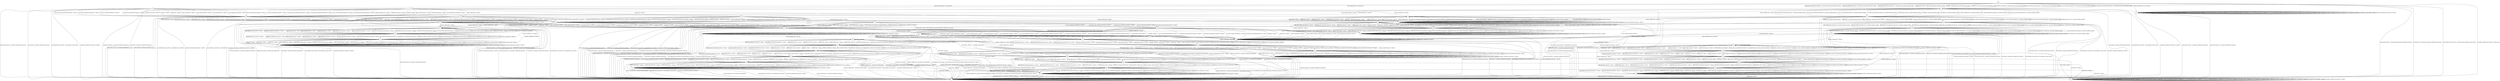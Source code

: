 digraph g {

	s0 [shape="circle" label="s0"];
	s1 [shape="circle" label="s1"];
	s2 [shape="circle" label="s2"];
	s3 [shape="circle" label="s3"];
	s4 [shape="circle" label="s4"];
	s5 [shape="circle" label="s5"];
	s6 [shape="circle" label="s6"];
	s7 [shape="circle" label="s7"];
	s8 [shape="circle" label="s8"];
	s9 [shape="circle" label="s9"];
	s10 [shape="circle" label="s10"];
	s11 [shape="circle" label="s11"];
	s12 [shape="circle" label="s12"];
	s13 [shape="circle" label="s13"];
	s14 [shape="circle" label="s14"];
	s15 [shape="circle" label="s15"];
	s16 [shape="circle" label="s16"];
	s17 [shape="circle" label="s17"];
	s18 [shape="circle" label="s18"];
	s19 [shape="circle" label="s19"];
	s20 [shape="circle" label="s20"];
	s21 [shape="circle" label="s21"];
	s22 [shape="circle" label="s22"];
	s23 [shape="circle" label="s23"];
	s24 [shape="circle" label="s24"];
	s25 [shape="circle" label="s25"];
	s26 [shape="circle" label="s26"];
	s27 [shape="circle" label="s27"];
	s28 [shape="circle" label="s28"];
	s29 [shape="circle" label="s29"];
	s30 [shape="circle" label="s30"];
	s31 [shape="circle" label="s31"];
	s32 [shape="circle" label="s32"];
	s33 [shape="circle" label="s33"];
	s34 [shape="circle" label="s34"];
	s35 [shape="circle" label="s35"];
	s36 [shape="circle" label="s36"];
	s37 [shape="circle" label="s37"];
	s38 [shape="circle" label="s38"];
	s39 [shape="circle" label="s39"];
	s40 [shape="circle" label="s40"];
	s41 [shape="circle" label="s41"];
	s42 [shape="circle" label="s42"];
	s43 [shape="circle" label="s43"];
	s44 [shape="circle" label="s44"];
	s45 [shape="circle" label="s45"];
	s46 [shape="circle" label="s46"];
	s47 [shape="circle" label="s47"];
	s48 [shape="circle" label="s48"];
	s49 [shape="circle" label="s49"];
	s50 [shape="circle" label="s50"];
	s51 [shape="circle" label="s51"];
	s0 -> s38 [label="HELLO_VERIFY_REQUEST / CLIENT_HELLO+"];
	s0 -> s3 [label="ECDH_SERVER_HELLO / CLIENT_HELLO"];
	s0 -> s1 [label="ECDH_SERVER_KEY_EXCHANGE / CLIENT_HELLO|Alert(FATAL,INTERNAL_ERROR)"];
	s0 -> s1 [label="RSA_SIGN_CERTIFICATE_REQUEST / CLIENT_HELLO|Alert(FATAL,INTERNAL_ERROR)"];
	s0 -> s1 [label="RSA_FIXED_ECDH_CERTIFICATE_REQUEST / CLIENT_HELLO|Alert(FATAL,INTERNAL_ERROR)"];
	s0 -> s1 [label="RSA_FIXED_DH_CERTIFICATE_REQUEST / CLIENT_HELLO|Alert(FATAL,INTERNAL_ERROR)"];
	s0 -> s1 [label="DSS_SIGN_CERTIFICATE_REQUEST / CLIENT_HELLO|Alert(FATAL,INTERNAL_ERROR)"];
	s0 -> s1 [label="DSS_FIXED_DH_CERTIFICATE_REQUEST / CLIENT_HELLO|Alert(FATAL,INTERNAL_ERROR)"];
	s0 -> s2 [label="APPLICATION_EPOCH_0 / CLIENT_HELLO|Alert(FATAL,UNEXPECTED_MESSAGE)"];
	s0 -> s1 [label="SERVER_HELLO_DONE / CLIENT_HELLO|Alert(FATAL,INTERNAL_ERROR)"];
	s0 -> s15 [label="CHANGE_CIPHER_SPEC / CLIENT_HELLO"];
	s0 -> s1 [label="FINISHED / CLIENT_HELLO|Alert(FATAL,INTERNAL_ERROR)"];
	s0 -> s2 [label="APPLICATION / CLIENT_HELLO|Alert(FATAL,UNEXPECTED_MESSAGE)"];
	s0 -> s1 [label="CERTIFICATE / CLIENT_HELLO|Alert(FATAL,INTERNAL_ERROR)"];
	s0 -> s1 [label="EMPTY_CERTIFICATE / CLIENT_HELLO|Alert(FATAL,INTERNAL_ERROR)"];
	s0 -> s2 [label="Alert(WARNING,CLOSE_NOTIFY) / CLIENT_HELLO|Alert(WARNING,CLOSE_NOTIFY)"];
	s0 -> s2 [label="Alert(FATAL,UNEXPECTED_MESSAGE) / CLIENT_HELLO"];
	s1 -> s6 [label="HELLO_VERIFY_REQUEST / TIMEOUT"];
	s1 -> s6 [label="ECDH_SERVER_HELLO / TIMEOUT"];
	s1 -> s22 [label="ECDH_SERVER_KEY_EXCHANGE / Alert(FATAL,INTERNAL_ERROR)"];
	s1 -> s22 [label="RSA_SIGN_CERTIFICATE_REQUEST / Alert(FATAL,INTERNAL_ERROR)"];
	s1 -> s22 [label="RSA_FIXED_ECDH_CERTIFICATE_REQUEST / Alert(FATAL,INTERNAL_ERROR)"];
	s1 -> s22 [label="RSA_FIXED_DH_CERTIFICATE_REQUEST / Alert(FATAL,INTERNAL_ERROR)"];
	s1 -> s22 [label="DSS_SIGN_CERTIFICATE_REQUEST / Alert(FATAL,INTERNAL_ERROR)"];
	s1 -> s22 [label="DSS_FIXED_DH_CERTIFICATE_REQUEST / Alert(FATAL,INTERNAL_ERROR)"];
	s1 -> s2 [label="APPLICATION_EPOCH_0 / Alert(FATAL,UNEXPECTED_MESSAGE)"];
	s1 -> s22 [label="SERVER_HELLO_DONE / Alert(FATAL,INTERNAL_ERROR)"];
	s1 -> s4 [label="CHANGE_CIPHER_SPEC / TIMEOUT"];
	s1 -> s22 [label="FINISHED / Alert(FATAL,INTERNAL_ERROR)"];
	s1 -> s2 [label="APPLICATION / Alert(FATAL,UNEXPECTED_MESSAGE)"];
	s1 -> s22 [label="CERTIFICATE / Alert(FATAL,INTERNAL_ERROR)"];
	s1 -> s22 [label="EMPTY_CERTIFICATE / Alert(FATAL,INTERNAL_ERROR)"];
	s1 -> s2 [label="Alert(WARNING,CLOSE_NOTIFY) / Alert(WARNING,CLOSE_NOTIFY)"];
	s1 -> s2 [label="Alert(FATAL,UNEXPECTED_MESSAGE) / TIMEOUT"];
	s2 -> s2 [label="HELLO_VERIFY_REQUEST / SOCKET_CLOSED"];
	s2 -> s2 [label="ECDH_SERVER_HELLO / SOCKET_CLOSED"];
	s2 -> s2 [label="ECDH_SERVER_KEY_EXCHANGE / SOCKET_CLOSED"];
	s2 -> s2 [label="RSA_SIGN_CERTIFICATE_REQUEST / SOCKET_CLOSED"];
	s2 -> s2 [label="RSA_FIXED_ECDH_CERTIFICATE_REQUEST / SOCKET_CLOSED"];
	s2 -> s2 [label="RSA_FIXED_DH_CERTIFICATE_REQUEST / SOCKET_CLOSED"];
	s2 -> s2 [label="DSS_SIGN_CERTIFICATE_REQUEST / SOCKET_CLOSED"];
	s2 -> s2 [label="DSS_FIXED_DH_CERTIFICATE_REQUEST / SOCKET_CLOSED"];
	s2 -> s2 [label="APPLICATION_EPOCH_0 / SOCKET_CLOSED"];
	s2 -> s2 [label="SERVER_HELLO_DONE / SOCKET_CLOSED"];
	s2 -> s2 [label="CHANGE_CIPHER_SPEC / SOCKET_CLOSED"];
	s2 -> s2 [label="FINISHED / SOCKET_CLOSED"];
	s2 -> s2 [label="APPLICATION / SOCKET_CLOSED"];
	s2 -> s2 [label="CERTIFICATE / SOCKET_CLOSED"];
	s2 -> s2 [label="EMPTY_CERTIFICATE / SOCKET_CLOSED"];
	s2 -> s2 [label="Alert(WARNING,CLOSE_NOTIFY) / SOCKET_CLOSED"];
	s2 -> s2 [label="Alert(FATAL,UNEXPECTED_MESSAGE) / SOCKET_CLOSED"];
	s3 -> s6 [label="HELLO_VERIFY_REQUEST / TIMEOUT"];
	s3 -> s6 [label="ECDH_SERVER_HELLO / TIMEOUT"];
	s3 -> s6 [label="ECDH_SERVER_KEY_EXCHANGE / TIMEOUT"];
	s3 -> s6 [label="RSA_SIGN_CERTIFICATE_REQUEST / TIMEOUT"];
	s3 -> s6 [label="RSA_FIXED_ECDH_CERTIFICATE_REQUEST / TIMEOUT"];
	s3 -> s6 [label="RSA_FIXED_DH_CERTIFICATE_REQUEST / TIMEOUT"];
	s3 -> s6 [label="DSS_SIGN_CERTIFICATE_REQUEST / TIMEOUT"];
	s3 -> s6 [label="DSS_FIXED_DH_CERTIFICATE_REQUEST / TIMEOUT"];
	s3 -> s2 [label="APPLICATION_EPOCH_0 / Alert(FATAL,UNEXPECTED_MESSAGE)"];
	s3 -> s6 [label="SERVER_HELLO_DONE / TIMEOUT"];
	s3 -> s4 [label="CHANGE_CIPHER_SPEC / TIMEOUT"];
	s3 -> s6 [label="FINISHED / TIMEOUT"];
	s3 -> s2 [label="APPLICATION / Alert(FATAL,UNEXPECTED_MESSAGE)"];
	s3 -> s16 [label="CERTIFICATE / TIMEOUT"];
	s3 -> s19 [label="EMPTY_CERTIFICATE / TIMEOUT"];
	s3 -> s2 [label="Alert(WARNING,CLOSE_NOTIFY) / Alert(WARNING,CLOSE_NOTIFY)"];
	s3 -> s2 [label="Alert(FATAL,UNEXPECTED_MESSAGE) / TIMEOUT"];
	s4 -> s5 [label="HELLO_VERIFY_REQUEST / TIMEOUT"];
	s4 -> s5 [label="ECDH_SERVER_HELLO / TIMEOUT"];
	s4 -> s5 [label="ECDH_SERVER_KEY_EXCHANGE / TIMEOUT"];
	s4 -> s5 [label="RSA_SIGN_CERTIFICATE_REQUEST / TIMEOUT"];
	s4 -> s5 [label="RSA_FIXED_ECDH_CERTIFICATE_REQUEST / TIMEOUT"];
	s4 -> s5 [label="RSA_FIXED_DH_CERTIFICATE_REQUEST / TIMEOUT"];
	s4 -> s5 [label="DSS_SIGN_CERTIFICATE_REQUEST / TIMEOUT"];
	s4 -> s5 [label="DSS_FIXED_DH_CERTIFICATE_REQUEST / TIMEOUT"];
	s4 -> s5 [label="APPLICATION_EPOCH_0 / TIMEOUT"];
	s4 -> s5 [label="SERVER_HELLO_DONE / TIMEOUT"];
	s4 -> s4 [label="CHANGE_CIPHER_SPEC / TIMEOUT"];
	s4 -> s5 [label="FINISHED / TIMEOUT"];
	s4 -> s5 [label="APPLICATION / TIMEOUT"];
	s4 -> s5 [label="CERTIFICATE / TIMEOUT"];
	s4 -> s5 [label="EMPTY_CERTIFICATE / TIMEOUT"];
	s4 -> s5 [label="Alert(WARNING,CLOSE_NOTIFY) / TIMEOUT"];
	s4 -> s5 [label="Alert(FATAL,UNEXPECTED_MESSAGE) / TIMEOUT"];
	s5 -> s5 [label="HELLO_VERIFY_REQUEST / TIMEOUT"];
	s5 -> s5 [label="ECDH_SERVER_HELLO / TIMEOUT"];
	s5 -> s5 [label="ECDH_SERVER_KEY_EXCHANGE / TIMEOUT"];
	s5 -> s5 [label="RSA_SIGN_CERTIFICATE_REQUEST / TIMEOUT"];
	s5 -> s5 [label="RSA_FIXED_ECDH_CERTIFICATE_REQUEST / TIMEOUT"];
	s5 -> s5 [label="RSA_FIXED_DH_CERTIFICATE_REQUEST / TIMEOUT"];
	s5 -> s5 [label="DSS_SIGN_CERTIFICATE_REQUEST / TIMEOUT"];
	s5 -> s5 [label="DSS_FIXED_DH_CERTIFICATE_REQUEST / TIMEOUT"];
	s5 -> s2 [label="APPLICATION_EPOCH_0 / Alert(FATAL,UNEXPECTED_MESSAGE)"];
	s5 -> s5 [label="SERVER_HELLO_DONE / TIMEOUT"];
	s5 -> s4 [label="CHANGE_CIPHER_SPEC / TIMEOUT"];
	s5 -> s5 [label="FINISHED / TIMEOUT"];
	s5 -> s5 [label="APPLICATION / TIMEOUT"];
	s5 -> s5 [label="CERTIFICATE / TIMEOUT"];
	s5 -> s5 [label="EMPTY_CERTIFICATE / TIMEOUT"];
	s5 -> s5 [label="Alert(WARNING,CLOSE_NOTIFY) / TIMEOUT"];
	s5 -> s5 [label="Alert(FATAL,UNEXPECTED_MESSAGE) / TIMEOUT"];
	s6 -> s10 [label="HELLO_VERIFY_REQUEST / TIMEOUT"];
	s6 -> s10 [label="ECDH_SERVER_HELLO / TIMEOUT"];
	s6 -> s10 [label="ECDH_SERVER_KEY_EXCHANGE / TIMEOUT"];
	s6 -> s10 [label="RSA_SIGN_CERTIFICATE_REQUEST / TIMEOUT"];
	s6 -> s10 [label="RSA_FIXED_ECDH_CERTIFICATE_REQUEST / TIMEOUT"];
	s6 -> s10 [label="RSA_FIXED_DH_CERTIFICATE_REQUEST / TIMEOUT"];
	s6 -> s10 [label="DSS_SIGN_CERTIFICATE_REQUEST / TIMEOUT"];
	s6 -> s10 [label="DSS_FIXED_DH_CERTIFICATE_REQUEST / TIMEOUT"];
	s6 -> s2 [label="APPLICATION_EPOCH_0 / Alert(FATAL,UNEXPECTED_MESSAGE)"];
	s6 -> s10 [label="SERVER_HELLO_DONE / TIMEOUT"];
	s6 -> s7 [label="CHANGE_CIPHER_SPEC / TIMEOUT"];
	s6 -> s10 [label="FINISHED / TIMEOUT"];
	s6 -> s2 [label="APPLICATION / Alert(FATAL,UNEXPECTED_MESSAGE)"];
	s6 -> s10 [label="CERTIFICATE / TIMEOUT"];
	s6 -> s10 [label="EMPTY_CERTIFICATE / TIMEOUT"];
	s6 -> s2 [label="Alert(WARNING,CLOSE_NOTIFY) / Alert(WARNING,CLOSE_NOTIFY)"];
	s6 -> s2 [label="Alert(FATAL,UNEXPECTED_MESSAGE) / TIMEOUT"];
	s7 -> s8 [label="HELLO_VERIFY_REQUEST / TIMEOUT"];
	s7 -> s8 [label="ECDH_SERVER_HELLO / TIMEOUT"];
	s7 -> s8 [label="ECDH_SERVER_KEY_EXCHANGE / TIMEOUT"];
	s7 -> s8 [label="RSA_SIGN_CERTIFICATE_REQUEST / TIMEOUT"];
	s7 -> s8 [label="RSA_FIXED_ECDH_CERTIFICATE_REQUEST / TIMEOUT"];
	s7 -> s8 [label="RSA_FIXED_DH_CERTIFICATE_REQUEST / TIMEOUT"];
	s7 -> s8 [label="DSS_SIGN_CERTIFICATE_REQUEST / TIMEOUT"];
	s7 -> s8 [label="DSS_FIXED_DH_CERTIFICATE_REQUEST / TIMEOUT"];
	s7 -> s8 [label="APPLICATION_EPOCH_0 / TIMEOUT"];
	s7 -> s8 [label="SERVER_HELLO_DONE / TIMEOUT"];
	s7 -> s7 [label="CHANGE_CIPHER_SPEC / TIMEOUT"];
	s7 -> s8 [label="FINISHED / TIMEOUT"];
	s7 -> s8 [label="APPLICATION / TIMEOUT"];
	s7 -> s8 [label="CERTIFICATE / TIMEOUT"];
	s7 -> s8 [label="EMPTY_CERTIFICATE / TIMEOUT"];
	s7 -> s8 [label="Alert(WARNING,CLOSE_NOTIFY) / TIMEOUT"];
	s7 -> s8 [label="Alert(FATAL,UNEXPECTED_MESSAGE) / TIMEOUT"];
	s8 -> s9 [label="HELLO_VERIFY_REQUEST / TIMEOUT"];
	s8 -> s9 [label="ECDH_SERVER_HELLO / TIMEOUT"];
	s8 -> s9 [label="ECDH_SERVER_KEY_EXCHANGE / TIMEOUT"];
	s8 -> s9 [label="RSA_SIGN_CERTIFICATE_REQUEST / TIMEOUT"];
	s8 -> s9 [label="RSA_FIXED_ECDH_CERTIFICATE_REQUEST / TIMEOUT"];
	s8 -> s9 [label="RSA_FIXED_DH_CERTIFICATE_REQUEST / TIMEOUT"];
	s8 -> s9 [label="DSS_SIGN_CERTIFICATE_REQUEST / TIMEOUT"];
	s8 -> s9 [label="DSS_FIXED_DH_CERTIFICATE_REQUEST / TIMEOUT"];
	s8 -> s9 [label="APPLICATION_EPOCH_0 / TIMEOUT"];
	s8 -> s9 [label="SERVER_HELLO_DONE / TIMEOUT"];
	s8 -> s7 [label="CHANGE_CIPHER_SPEC / TIMEOUT"];
	s8 -> s9 [label="FINISHED / TIMEOUT"];
	s8 -> s9 [label="APPLICATION / TIMEOUT"];
	s8 -> s9 [label="CERTIFICATE / TIMEOUT"];
	s8 -> s9 [label="EMPTY_CERTIFICATE / TIMEOUT"];
	s8 -> s9 [label="Alert(WARNING,CLOSE_NOTIFY) / TIMEOUT"];
	s8 -> s9 [label="Alert(FATAL,UNEXPECTED_MESSAGE) / TIMEOUT"];
	s9 -> s9 [label="HELLO_VERIFY_REQUEST / TIMEOUT"];
	s9 -> s9 [label="ECDH_SERVER_HELLO / TIMEOUT"];
	s9 -> s9 [label="ECDH_SERVER_KEY_EXCHANGE / TIMEOUT"];
	s9 -> s9 [label="RSA_SIGN_CERTIFICATE_REQUEST / TIMEOUT"];
	s9 -> s9 [label="RSA_FIXED_ECDH_CERTIFICATE_REQUEST / TIMEOUT"];
	s9 -> s9 [label="RSA_FIXED_DH_CERTIFICATE_REQUEST / TIMEOUT"];
	s9 -> s9 [label="DSS_SIGN_CERTIFICATE_REQUEST / TIMEOUT"];
	s9 -> s9 [label="DSS_FIXED_DH_CERTIFICATE_REQUEST / TIMEOUT"];
	s9 -> s2 [label="APPLICATION_EPOCH_0 / Alert(FATAL,UNEXPECTED_MESSAGE)"];
	s9 -> s9 [label="SERVER_HELLO_DONE / TIMEOUT"];
	s9 -> s7 [label="CHANGE_CIPHER_SPEC / TIMEOUT"];
	s9 -> s9 [label="FINISHED / TIMEOUT"];
	s9 -> s9 [label="APPLICATION / TIMEOUT"];
	s9 -> s9 [label="CERTIFICATE / TIMEOUT"];
	s9 -> s9 [label="EMPTY_CERTIFICATE / TIMEOUT"];
	s9 -> s9 [label="Alert(WARNING,CLOSE_NOTIFY) / TIMEOUT"];
	s9 -> s9 [label="Alert(FATAL,UNEXPECTED_MESSAGE) / TIMEOUT"];
	s10 -> s27 [label="HELLO_VERIFY_REQUEST / TIMEOUT"];
	s10 -> s27 [label="ECDH_SERVER_HELLO / TIMEOUT"];
	s10 -> s27 [label="ECDH_SERVER_KEY_EXCHANGE / TIMEOUT"];
	s10 -> s27 [label="RSA_SIGN_CERTIFICATE_REQUEST / TIMEOUT"];
	s10 -> s27 [label="RSA_FIXED_ECDH_CERTIFICATE_REQUEST / TIMEOUT"];
	s10 -> s27 [label="RSA_FIXED_DH_CERTIFICATE_REQUEST / TIMEOUT"];
	s10 -> s27 [label="DSS_SIGN_CERTIFICATE_REQUEST / TIMEOUT"];
	s10 -> s27 [label="DSS_FIXED_DH_CERTIFICATE_REQUEST / TIMEOUT"];
	s10 -> s2 [label="APPLICATION_EPOCH_0 / Alert(FATAL,UNEXPECTED_MESSAGE)"];
	s10 -> s27 [label="SERVER_HELLO_DONE / TIMEOUT"];
	s10 -> s11 [label="CHANGE_CIPHER_SPEC / TIMEOUT"];
	s10 -> s27 [label="FINISHED / TIMEOUT"];
	s10 -> s2 [label="APPLICATION / Alert(FATAL,UNEXPECTED_MESSAGE)"];
	s10 -> s27 [label="CERTIFICATE / TIMEOUT"];
	s10 -> s27 [label="EMPTY_CERTIFICATE / TIMEOUT"];
	s10 -> s2 [label="Alert(WARNING,CLOSE_NOTIFY) / Alert(WARNING,CLOSE_NOTIFY)"];
	s10 -> s2 [label="Alert(FATAL,UNEXPECTED_MESSAGE) / TIMEOUT"];
	s11 -> s12 [label="HELLO_VERIFY_REQUEST / TIMEOUT"];
	s11 -> s12 [label="ECDH_SERVER_HELLO / TIMEOUT"];
	s11 -> s12 [label="ECDH_SERVER_KEY_EXCHANGE / TIMEOUT"];
	s11 -> s12 [label="RSA_SIGN_CERTIFICATE_REQUEST / TIMEOUT"];
	s11 -> s12 [label="RSA_FIXED_ECDH_CERTIFICATE_REQUEST / TIMEOUT"];
	s11 -> s12 [label="RSA_FIXED_DH_CERTIFICATE_REQUEST / TIMEOUT"];
	s11 -> s12 [label="DSS_SIGN_CERTIFICATE_REQUEST / TIMEOUT"];
	s11 -> s12 [label="DSS_FIXED_DH_CERTIFICATE_REQUEST / TIMEOUT"];
	s11 -> s12 [label="APPLICATION_EPOCH_0 / TIMEOUT"];
	s11 -> s12 [label="SERVER_HELLO_DONE / TIMEOUT"];
	s11 -> s11 [label="CHANGE_CIPHER_SPEC / TIMEOUT"];
	s11 -> s12 [label="FINISHED / TIMEOUT"];
	s11 -> s12 [label="APPLICATION / TIMEOUT"];
	s11 -> s12 [label="CERTIFICATE / TIMEOUT"];
	s11 -> s12 [label="EMPTY_CERTIFICATE / TIMEOUT"];
	s11 -> s12 [label="Alert(WARNING,CLOSE_NOTIFY) / TIMEOUT"];
	s11 -> s12 [label="Alert(FATAL,UNEXPECTED_MESSAGE) / TIMEOUT"];
	s12 -> s13 [label="HELLO_VERIFY_REQUEST / TIMEOUT"];
	s12 -> s13 [label="ECDH_SERVER_HELLO / TIMEOUT"];
	s12 -> s13 [label="ECDH_SERVER_KEY_EXCHANGE / TIMEOUT"];
	s12 -> s13 [label="RSA_SIGN_CERTIFICATE_REQUEST / TIMEOUT"];
	s12 -> s13 [label="RSA_FIXED_ECDH_CERTIFICATE_REQUEST / TIMEOUT"];
	s12 -> s13 [label="RSA_FIXED_DH_CERTIFICATE_REQUEST / TIMEOUT"];
	s12 -> s13 [label="DSS_SIGN_CERTIFICATE_REQUEST / TIMEOUT"];
	s12 -> s13 [label="DSS_FIXED_DH_CERTIFICATE_REQUEST / TIMEOUT"];
	s12 -> s13 [label="APPLICATION_EPOCH_0 / TIMEOUT"];
	s12 -> s13 [label="SERVER_HELLO_DONE / TIMEOUT"];
	s12 -> s11 [label="CHANGE_CIPHER_SPEC / TIMEOUT"];
	s12 -> s13 [label="FINISHED / TIMEOUT"];
	s12 -> s13 [label="APPLICATION / TIMEOUT"];
	s12 -> s13 [label="CERTIFICATE / TIMEOUT"];
	s12 -> s13 [label="EMPTY_CERTIFICATE / TIMEOUT"];
	s12 -> s13 [label="Alert(WARNING,CLOSE_NOTIFY) / TIMEOUT"];
	s12 -> s13 [label="Alert(FATAL,UNEXPECTED_MESSAGE) / TIMEOUT"];
	s13 -> s14 [label="HELLO_VERIFY_REQUEST / TIMEOUT"];
	s13 -> s14 [label="ECDH_SERVER_HELLO / TIMEOUT"];
	s13 -> s14 [label="ECDH_SERVER_KEY_EXCHANGE / TIMEOUT"];
	s13 -> s14 [label="RSA_SIGN_CERTIFICATE_REQUEST / TIMEOUT"];
	s13 -> s14 [label="RSA_FIXED_ECDH_CERTIFICATE_REQUEST / TIMEOUT"];
	s13 -> s14 [label="RSA_FIXED_DH_CERTIFICATE_REQUEST / TIMEOUT"];
	s13 -> s14 [label="DSS_SIGN_CERTIFICATE_REQUEST / TIMEOUT"];
	s13 -> s14 [label="DSS_FIXED_DH_CERTIFICATE_REQUEST / TIMEOUT"];
	s13 -> s14 [label="APPLICATION_EPOCH_0 / TIMEOUT"];
	s13 -> s14 [label="SERVER_HELLO_DONE / TIMEOUT"];
	s13 -> s11 [label="CHANGE_CIPHER_SPEC / TIMEOUT"];
	s13 -> s14 [label="FINISHED / TIMEOUT"];
	s13 -> s14 [label="APPLICATION / TIMEOUT"];
	s13 -> s14 [label="CERTIFICATE / TIMEOUT"];
	s13 -> s14 [label="EMPTY_CERTIFICATE / TIMEOUT"];
	s13 -> s14 [label="Alert(WARNING,CLOSE_NOTIFY) / TIMEOUT"];
	s13 -> s14 [label="Alert(FATAL,UNEXPECTED_MESSAGE) / TIMEOUT"];
	s14 -> s14 [label="HELLO_VERIFY_REQUEST / TIMEOUT"];
	s14 -> s14 [label="ECDH_SERVER_HELLO / TIMEOUT"];
	s14 -> s14 [label="ECDH_SERVER_KEY_EXCHANGE / TIMEOUT"];
	s14 -> s14 [label="RSA_SIGN_CERTIFICATE_REQUEST / TIMEOUT"];
	s14 -> s14 [label="RSA_FIXED_ECDH_CERTIFICATE_REQUEST / TIMEOUT"];
	s14 -> s14 [label="RSA_FIXED_DH_CERTIFICATE_REQUEST / TIMEOUT"];
	s14 -> s14 [label="DSS_SIGN_CERTIFICATE_REQUEST / TIMEOUT"];
	s14 -> s14 [label="DSS_FIXED_DH_CERTIFICATE_REQUEST / TIMEOUT"];
	s14 -> s2 [label="APPLICATION_EPOCH_0 / Alert(FATAL,UNEXPECTED_MESSAGE)"];
	s14 -> s14 [label="SERVER_HELLO_DONE / TIMEOUT"];
	s14 -> s11 [label="CHANGE_CIPHER_SPEC / TIMEOUT"];
	s14 -> s14 [label="FINISHED / TIMEOUT"];
	s14 -> s14 [label="APPLICATION / TIMEOUT"];
	s14 -> s14 [label="CERTIFICATE / TIMEOUT"];
	s14 -> s14 [label="EMPTY_CERTIFICATE / TIMEOUT"];
	s14 -> s14 [label="Alert(WARNING,CLOSE_NOTIFY) / TIMEOUT"];
	s14 -> s14 [label="Alert(FATAL,UNEXPECTED_MESSAGE) / TIMEOUT"];
	s15 -> s15 [label="HELLO_VERIFY_REQUEST / TIMEOUT"];
	s15 -> s15 [label="ECDH_SERVER_HELLO / TIMEOUT"];
	s15 -> s15 [label="ECDH_SERVER_KEY_EXCHANGE / TIMEOUT"];
	s15 -> s15 [label="RSA_SIGN_CERTIFICATE_REQUEST / TIMEOUT"];
	s15 -> s15 [label="RSA_FIXED_ECDH_CERTIFICATE_REQUEST / TIMEOUT"];
	s15 -> s15 [label="RSA_FIXED_DH_CERTIFICATE_REQUEST / TIMEOUT"];
	s15 -> s15 [label="DSS_SIGN_CERTIFICATE_REQUEST / TIMEOUT"];
	s15 -> s15 [label="DSS_FIXED_DH_CERTIFICATE_REQUEST / TIMEOUT"];
	s15 -> s2 [label="APPLICATION_EPOCH_0 / Alert(FATAL,UNEXPECTED_MESSAGE)"];
	s15 -> s15 [label="SERVER_HELLO_DONE / TIMEOUT"];
	s15 -> s15 [label="CHANGE_CIPHER_SPEC / TIMEOUT"];
	s15 -> s15 [label="FINISHED / TIMEOUT"];
	s15 -> s15 [label="APPLICATION / TIMEOUT"];
	s15 -> s15 [label="CERTIFICATE / TIMEOUT"];
	s15 -> s15 [label="EMPTY_CERTIFICATE / TIMEOUT"];
	s15 -> s15 [label="Alert(WARNING,CLOSE_NOTIFY) / TIMEOUT"];
	s15 -> s15 [label="Alert(FATAL,UNEXPECTED_MESSAGE) / TIMEOUT"];
	s16 -> s10 [label="HELLO_VERIFY_REQUEST / TIMEOUT"];
	s16 -> s10 [label="ECDH_SERVER_HELLO / TIMEOUT"];
	s16 -> s17 [label="ECDH_SERVER_KEY_EXCHANGE / TIMEOUT"];
	s16 -> s10 [label="RSA_SIGN_CERTIFICATE_REQUEST / TIMEOUT"];
	s16 -> s10 [label="RSA_FIXED_ECDH_CERTIFICATE_REQUEST / TIMEOUT"];
	s16 -> s10 [label="RSA_FIXED_DH_CERTIFICATE_REQUEST / TIMEOUT"];
	s16 -> s10 [label="DSS_SIGN_CERTIFICATE_REQUEST / TIMEOUT"];
	s16 -> s10 [label="DSS_FIXED_DH_CERTIFICATE_REQUEST / TIMEOUT"];
	s16 -> s2 [label="APPLICATION_EPOCH_0 / Alert(FATAL,UNEXPECTED_MESSAGE)"];
	s16 -> s10 [label="SERVER_HELLO_DONE / TIMEOUT"];
	s16 -> s7 [label="CHANGE_CIPHER_SPEC / TIMEOUT"];
	s16 -> s10 [label="FINISHED / TIMEOUT"];
	s16 -> s2 [label="APPLICATION / Alert(FATAL,UNEXPECTED_MESSAGE)"];
	s16 -> s10 [label="CERTIFICATE / TIMEOUT"];
	s16 -> s10 [label="EMPTY_CERTIFICATE / TIMEOUT"];
	s16 -> s2 [label="Alert(WARNING,CLOSE_NOTIFY) / Alert(WARNING,CLOSE_NOTIFY)"];
	s16 -> s2 [label="Alert(FATAL,UNEXPECTED_MESSAGE) / TIMEOUT"];
	s17 -> s27 [label="HELLO_VERIFY_REQUEST / TIMEOUT"];
	s17 -> s27 [label="ECDH_SERVER_HELLO / TIMEOUT"];
	s17 -> s27 [label="ECDH_SERVER_KEY_EXCHANGE / TIMEOUT"];
	s17 -> s18 [label="RSA_SIGN_CERTIFICATE_REQUEST / TIMEOUT"];
	s17 -> s18 [label="RSA_FIXED_ECDH_CERTIFICATE_REQUEST / TIMEOUT"];
	s17 -> s18 [label="RSA_FIXED_DH_CERTIFICATE_REQUEST / TIMEOUT"];
	s17 -> s18 [label="DSS_SIGN_CERTIFICATE_REQUEST / TIMEOUT"];
	s17 -> s18 [label="DSS_FIXED_DH_CERTIFICATE_REQUEST / TIMEOUT"];
	s17 -> s2 [label="APPLICATION_EPOCH_0 / Alert(FATAL,UNEXPECTED_MESSAGE)"];
	s17 -> s39 [label="SERVER_HELLO_DONE / ECDH_CLIENT_KEY_EXCHANGE|CHANGE_CIPHER_SPEC|FINISHED"];
	s17 -> s11 [label="CHANGE_CIPHER_SPEC / TIMEOUT"];
	s17 -> s27 [label="FINISHED / TIMEOUT"];
	s17 -> s2 [label="APPLICATION / Alert(FATAL,UNEXPECTED_MESSAGE)"];
	s17 -> s27 [label="CERTIFICATE / TIMEOUT"];
	s17 -> s27 [label="EMPTY_CERTIFICATE / TIMEOUT"];
	s17 -> s2 [label="Alert(WARNING,CLOSE_NOTIFY) / Alert(WARNING,CLOSE_NOTIFY)"];
	s17 -> s2 [label="Alert(FATAL,UNEXPECTED_MESSAGE) / TIMEOUT"];
	s18 -> s28 [label="HELLO_VERIFY_REQUEST / TIMEOUT"];
	s18 -> s28 [label="ECDH_SERVER_HELLO / TIMEOUT"];
	s18 -> s28 [label="ECDH_SERVER_KEY_EXCHANGE / TIMEOUT"];
	s18 -> s28 [label="RSA_SIGN_CERTIFICATE_REQUEST / TIMEOUT"];
	s18 -> s28 [label="RSA_FIXED_ECDH_CERTIFICATE_REQUEST / TIMEOUT"];
	s18 -> s28 [label="RSA_FIXED_DH_CERTIFICATE_REQUEST / TIMEOUT"];
	s18 -> s28 [label="DSS_SIGN_CERTIFICATE_REQUEST / TIMEOUT"];
	s18 -> s28 [label="DSS_FIXED_DH_CERTIFICATE_REQUEST / TIMEOUT"];
	s18 -> s2 [label="APPLICATION_EPOCH_0 / Alert(FATAL,UNEXPECTED_MESSAGE)"];
	s18 -> s39 [label="SERVER_HELLO_DONE / ECDSA_CERTIFICATE|ECDH_CLIENT_KEY_EXCHANGE|CERTIFICATE_VERIFY|CHANGE_CIPHER_SPEC|FINISHED"];
	s18 -> s21 [label="CHANGE_CIPHER_SPEC / TIMEOUT"];
	s18 -> s28 [label="FINISHED / TIMEOUT"];
	s18 -> s2 [label="APPLICATION / Alert(FATAL,UNEXPECTED_MESSAGE)"];
	s18 -> s28 [label="CERTIFICATE / TIMEOUT"];
	s18 -> s28 [label="EMPTY_CERTIFICATE / TIMEOUT"];
	s18 -> s2 [label="Alert(WARNING,CLOSE_NOTIFY) / Alert(WARNING,CLOSE_NOTIFY)"];
	s18 -> s2 [label="Alert(FATAL,UNEXPECTED_MESSAGE) / TIMEOUT"];
	s19 -> s10 [label="HELLO_VERIFY_REQUEST / TIMEOUT"];
	s19 -> s10 [label="ECDH_SERVER_HELLO / TIMEOUT"];
	s19 -> s20 [label="ECDH_SERVER_KEY_EXCHANGE / TIMEOUT"];
	s19 -> s10 [label="RSA_SIGN_CERTIFICATE_REQUEST / TIMEOUT"];
	s19 -> s10 [label="RSA_FIXED_ECDH_CERTIFICATE_REQUEST / TIMEOUT"];
	s19 -> s10 [label="RSA_FIXED_DH_CERTIFICATE_REQUEST / TIMEOUT"];
	s19 -> s10 [label="DSS_SIGN_CERTIFICATE_REQUEST / TIMEOUT"];
	s19 -> s10 [label="DSS_FIXED_DH_CERTIFICATE_REQUEST / TIMEOUT"];
	s19 -> s2 [label="APPLICATION_EPOCH_0 / Alert(FATAL,UNEXPECTED_MESSAGE)"];
	s19 -> s10 [label="SERVER_HELLO_DONE / TIMEOUT"];
	s19 -> s7 [label="CHANGE_CIPHER_SPEC / TIMEOUT"];
	s19 -> s10 [label="FINISHED / TIMEOUT"];
	s19 -> s2 [label="APPLICATION / Alert(FATAL,UNEXPECTED_MESSAGE)"];
	s19 -> s10 [label="CERTIFICATE / TIMEOUT"];
	s19 -> s10 [label="EMPTY_CERTIFICATE / TIMEOUT"];
	s19 -> s2 [label="Alert(WARNING,CLOSE_NOTIFY) / Alert(WARNING,CLOSE_NOTIFY)"];
	s19 -> s2 [label="Alert(FATAL,UNEXPECTED_MESSAGE) / TIMEOUT"];
	s20 -> s27 [label="HELLO_VERIFY_REQUEST / TIMEOUT"];
	s20 -> s27 [label="ECDH_SERVER_HELLO / TIMEOUT"];
	s20 -> s27 [label="ECDH_SERVER_KEY_EXCHANGE / TIMEOUT"];
	s20 -> s20 [label="RSA_SIGN_CERTIFICATE_REQUEST / TIMEOUT"];
	s20 -> s20 [label="RSA_FIXED_ECDH_CERTIFICATE_REQUEST / TIMEOUT"];
	s20 -> s20 [label="RSA_FIXED_DH_CERTIFICATE_REQUEST / TIMEOUT"];
	s20 -> s20 [label="DSS_SIGN_CERTIFICATE_REQUEST / TIMEOUT"];
	s20 -> s20 [label="DSS_FIXED_DH_CERTIFICATE_REQUEST / TIMEOUT"];
	s20 -> s2 [label="APPLICATION_EPOCH_0 / Alert(FATAL,UNEXPECTED_MESSAGE)"];
	s20 -> s2 [label="SERVER_HELLO_DONE / Alert(FATAL,BAD_CERTIFICATE)"];
	s20 -> s11 [label="CHANGE_CIPHER_SPEC / TIMEOUT"];
	s20 -> s27 [label="FINISHED / TIMEOUT"];
	s20 -> s2 [label="APPLICATION / Alert(FATAL,UNEXPECTED_MESSAGE)"];
	s20 -> s27 [label="CERTIFICATE / TIMEOUT"];
	s20 -> s27 [label="EMPTY_CERTIFICATE / TIMEOUT"];
	s20 -> s2 [label="Alert(WARNING,CLOSE_NOTIFY) / Alert(WARNING,CLOSE_NOTIFY)"];
	s20 -> s2 [label="Alert(FATAL,UNEXPECTED_MESSAGE) / TIMEOUT"];
	s21 -> s23 [label="HELLO_VERIFY_REQUEST / TIMEOUT"];
	s21 -> s23 [label="ECDH_SERVER_HELLO / TIMEOUT"];
	s21 -> s23 [label="ECDH_SERVER_KEY_EXCHANGE / TIMEOUT"];
	s21 -> s23 [label="RSA_SIGN_CERTIFICATE_REQUEST / TIMEOUT"];
	s21 -> s23 [label="RSA_FIXED_ECDH_CERTIFICATE_REQUEST / TIMEOUT"];
	s21 -> s23 [label="RSA_FIXED_DH_CERTIFICATE_REQUEST / TIMEOUT"];
	s21 -> s23 [label="DSS_SIGN_CERTIFICATE_REQUEST / TIMEOUT"];
	s21 -> s23 [label="DSS_FIXED_DH_CERTIFICATE_REQUEST / TIMEOUT"];
	s21 -> s23 [label="APPLICATION_EPOCH_0 / TIMEOUT"];
	s21 -> s23 [label="SERVER_HELLO_DONE / TIMEOUT"];
	s21 -> s21 [label="CHANGE_CIPHER_SPEC / TIMEOUT"];
	s21 -> s23 [label="FINISHED / TIMEOUT"];
	s21 -> s23 [label="APPLICATION / TIMEOUT"];
	s21 -> s23 [label="CERTIFICATE / TIMEOUT"];
	s21 -> s23 [label="EMPTY_CERTIFICATE / TIMEOUT"];
	s21 -> s23 [label="Alert(WARNING,CLOSE_NOTIFY) / TIMEOUT"];
	s21 -> s23 [label="Alert(FATAL,UNEXPECTED_MESSAGE) / TIMEOUT"];
	s22 -> s10 [label="HELLO_VERIFY_REQUEST / TIMEOUT"];
	s22 -> s10 [label="ECDH_SERVER_HELLO / TIMEOUT"];
	s22 -> s35 [label="ECDH_SERVER_KEY_EXCHANGE / Alert(FATAL,INTERNAL_ERROR)"];
	s22 -> s35 [label="RSA_SIGN_CERTIFICATE_REQUEST / Alert(FATAL,INTERNAL_ERROR)"];
	s22 -> s35 [label="RSA_FIXED_ECDH_CERTIFICATE_REQUEST / Alert(FATAL,INTERNAL_ERROR)"];
	s22 -> s35 [label="RSA_FIXED_DH_CERTIFICATE_REQUEST / Alert(FATAL,INTERNAL_ERROR)"];
	s22 -> s35 [label="DSS_SIGN_CERTIFICATE_REQUEST / Alert(FATAL,INTERNAL_ERROR)"];
	s22 -> s35 [label="DSS_FIXED_DH_CERTIFICATE_REQUEST / Alert(FATAL,INTERNAL_ERROR)"];
	s22 -> s2 [label="APPLICATION_EPOCH_0 / Alert(FATAL,UNEXPECTED_MESSAGE)"];
	s22 -> s35 [label="SERVER_HELLO_DONE / Alert(FATAL,INTERNAL_ERROR)"];
	s22 -> s7 [label="CHANGE_CIPHER_SPEC / TIMEOUT"];
	s22 -> s35 [label="FINISHED / Alert(FATAL,INTERNAL_ERROR)"];
	s22 -> s2 [label="APPLICATION / Alert(FATAL,UNEXPECTED_MESSAGE)"];
	s22 -> s35 [label="CERTIFICATE / Alert(FATAL,INTERNAL_ERROR)"];
	s22 -> s35 [label="EMPTY_CERTIFICATE / Alert(FATAL,INTERNAL_ERROR)"];
	s22 -> s2 [label="Alert(WARNING,CLOSE_NOTIFY) / Alert(WARNING,CLOSE_NOTIFY)"];
	s22 -> s2 [label="Alert(FATAL,UNEXPECTED_MESSAGE) / TIMEOUT"];
	s23 -> s24 [label="HELLO_VERIFY_REQUEST / TIMEOUT"];
	s23 -> s24 [label="ECDH_SERVER_HELLO / TIMEOUT"];
	s23 -> s24 [label="ECDH_SERVER_KEY_EXCHANGE / TIMEOUT"];
	s23 -> s24 [label="RSA_SIGN_CERTIFICATE_REQUEST / TIMEOUT"];
	s23 -> s24 [label="RSA_FIXED_ECDH_CERTIFICATE_REQUEST / TIMEOUT"];
	s23 -> s24 [label="RSA_FIXED_DH_CERTIFICATE_REQUEST / TIMEOUT"];
	s23 -> s24 [label="DSS_SIGN_CERTIFICATE_REQUEST / TIMEOUT"];
	s23 -> s24 [label="DSS_FIXED_DH_CERTIFICATE_REQUEST / TIMEOUT"];
	s23 -> s24 [label="APPLICATION_EPOCH_0 / TIMEOUT"];
	s23 -> s24 [label="SERVER_HELLO_DONE / TIMEOUT"];
	s23 -> s21 [label="CHANGE_CIPHER_SPEC / TIMEOUT"];
	s23 -> s24 [label="FINISHED / TIMEOUT"];
	s23 -> s24 [label="APPLICATION / TIMEOUT"];
	s23 -> s24 [label="CERTIFICATE / TIMEOUT"];
	s23 -> s24 [label="EMPTY_CERTIFICATE / TIMEOUT"];
	s23 -> s24 [label="Alert(WARNING,CLOSE_NOTIFY) / TIMEOUT"];
	s23 -> s24 [label="Alert(FATAL,UNEXPECTED_MESSAGE) / TIMEOUT"];
	s24 -> s25 [label="HELLO_VERIFY_REQUEST / TIMEOUT"];
	s24 -> s25 [label="ECDH_SERVER_HELLO / TIMEOUT"];
	s24 -> s25 [label="ECDH_SERVER_KEY_EXCHANGE / TIMEOUT"];
	s24 -> s25 [label="RSA_SIGN_CERTIFICATE_REQUEST / TIMEOUT"];
	s24 -> s25 [label="RSA_FIXED_ECDH_CERTIFICATE_REQUEST / TIMEOUT"];
	s24 -> s25 [label="RSA_FIXED_DH_CERTIFICATE_REQUEST / TIMEOUT"];
	s24 -> s25 [label="DSS_SIGN_CERTIFICATE_REQUEST / TIMEOUT"];
	s24 -> s25 [label="DSS_FIXED_DH_CERTIFICATE_REQUEST / TIMEOUT"];
	s24 -> s25 [label="APPLICATION_EPOCH_0 / TIMEOUT"];
	s24 -> s25 [label="SERVER_HELLO_DONE / TIMEOUT"];
	s24 -> s21 [label="CHANGE_CIPHER_SPEC / TIMEOUT"];
	s24 -> s25 [label="FINISHED / TIMEOUT"];
	s24 -> s25 [label="APPLICATION / TIMEOUT"];
	s24 -> s25 [label="CERTIFICATE / TIMEOUT"];
	s24 -> s25 [label="EMPTY_CERTIFICATE / TIMEOUT"];
	s24 -> s25 [label="Alert(WARNING,CLOSE_NOTIFY) / TIMEOUT"];
	s24 -> s25 [label="Alert(FATAL,UNEXPECTED_MESSAGE) / TIMEOUT"];
	s25 -> s26 [label="HELLO_VERIFY_REQUEST / TIMEOUT"];
	s25 -> s26 [label="ECDH_SERVER_HELLO / TIMEOUT"];
	s25 -> s26 [label="ECDH_SERVER_KEY_EXCHANGE / TIMEOUT"];
	s25 -> s26 [label="RSA_SIGN_CERTIFICATE_REQUEST / TIMEOUT"];
	s25 -> s26 [label="RSA_FIXED_ECDH_CERTIFICATE_REQUEST / TIMEOUT"];
	s25 -> s26 [label="RSA_FIXED_DH_CERTIFICATE_REQUEST / TIMEOUT"];
	s25 -> s26 [label="DSS_SIGN_CERTIFICATE_REQUEST / TIMEOUT"];
	s25 -> s26 [label="DSS_FIXED_DH_CERTIFICATE_REQUEST / TIMEOUT"];
	s25 -> s26 [label="APPLICATION_EPOCH_0 / TIMEOUT"];
	s25 -> s26 [label="SERVER_HELLO_DONE / TIMEOUT"];
	s25 -> s21 [label="CHANGE_CIPHER_SPEC / TIMEOUT"];
	s25 -> s26 [label="FINISHED / TIMEOUT"];
	s25 -> s26 [label="APPLICATION / TIMEOUT"];
	s25 -> s26 [label="CERTIFICATE / TIMEOUT"];
	s25 -> s26 [label="EMPTY_CERTIFICATE / TIMEOUT"];
	s25 -> s26 [label="Alert(WARNING,CLOSE_NOTIFY) / TIMEOUT"];
	s25 -> s26 [label="Alert(FATAL,UNEXPECTED_MESSAGE) / TIMEOUT"];
	s26 -> s26 [label="HELLO_VERIFY_REQUEST / TIMEOUT"];
	s26 -> s26 [label="ECDH_SERVER_HELLO / TIMEOUT"];
	s26 -> s26 [label="ECDH_SERVER_KEY_EXCHANGE / TIMEOUT"];
	s26 -> s26 [label="RSA_SIGN_CERTIFICATE_REQUEST / TIMEOUT"];
	s26 -> s26 [label="RSA_FIXED_ECDH_CERTIFICATE_REQUEST / TIMEOUT"];
	s26 -> s26 [label="RSA_FIXED_DH_CERTIFICATE_REQUEST / TIMEOUT"];
	s26 -> s26 [label="DSS_SIGN_CERTIFICATE_REQUEST / TIMEOUT"];
	s26 -> s26 [label="DSS_FIXED_DH_CERTIFICATE_REQUEST / TIMEOUT"];
	s26 -> s2 [label="APPLICATION_EPOCH_0 / Alert(FATAL,UNEXPECTED_MESSAGE)"];
	s26 -> s26 [label="SERVER_HELLO_DONE / TIMEOUT"];
	s26 -> s21 [label="CHANGE_CIPHER_SPEC / TIMEOUT"];
	s26 -> s26 [label="FINISHED / TIMEOUT"];
	s26 -> s26 [label="APPLICATION / TIMEOUT"];
	s26 -> s26 [label="CERTIFICATE / TIMEOUT"];
	s26 -> s26 [label="EMPTY_CERTIFICATE / TIMEOUT"];
	s26 -> s26 [label="Alert(WARNING,CLOSE_NOTIFY) / TIMEOUT"];
	s26 -> s26 [label="Alert(FATAL,UNEXPECTED_MESSAGE) / TIMEOUT"];
	s27 -> s28 [label="HELLO_VERIFY_REQUEST / TIMEOUT"];
	s27 -> s28 [label="ECDH_SERVER_HELLO / TIMEOUT"];
	s27 -> s28 [label="ECDH_SERVER_KEY_EXCHANGE / TIMEOUT"];
	s27 -> s28 [label="RSA_SIGN_CERTIFICATE_REQUEST / TIMEOUT"];
	s27 -> s28 [label="RSA_FIXED_ECDH_CERTIFICATE_REQUEST / TIMEOUT"];
	s27 -> s28 [label="RSA_FIXED_DH_CERTIFICATE_REQUEST / TIMEOUT"];
	s27 -> s28 [label="DSS_SIGN_CERTIFICATE_REQUEST / TIMEOUT"];
	s27 -> s28 [label="DSS_FIXED_DH_CERTIFICATE_REQUEST / TIMEOUT"];
	s27 -> s2 [label="APPLICATION_EPOCH_0 / Alert(FATAL,UNEXPECTED_MESSAGE)"];
	s27 -> s28 [label="SERVER_HELLO_DONE / TIMEOUT"];
	s27 -> s21 [label="CHANGE_CIPHER_SPEC / TIMEOUT"];
	s27 -> s28 [label="FINISHED / TIMEOUT"];
	s27 -> s2 [label="APPLICATION / Alert(FATAL,UNEXPECTED_MESSAGE)"];
	s27 -> s28 [label="CERTIFICATE / TIMEOUT"];
	s27 -> s28 [label="EMPTY_CERTIFICATE / TIMEOUT"];
	s27 -> s2 [label="Alert(WARNING,CLOSE_NOTIFY) / Alert(WARNING,CLOSE_NOTIFY)"];
	s27 -> s2 [label="Alert(FATAL,UNEXPECTED_MESSAGE) / TIMEOUT"];
	s28 -> s28 [label="HELLO_VERIFY_REQUEST / TIMEOUT"];
	s28 -> s28 [label="ECDH_SERVER_HELLO / TIMEOUT"];
	s28 -> s28 [label="ECDH_SERVER_KEY_EXCHANGE / TIMEOUT"];
	s28 -> s28 [label="RSA_SIGN_CERTIFICATE_REQUEST / TIMEOUT"];
	s28 -> s28 [label="RSA_FIXED_ECDH_CERTIFICATE_REQUEST / TIMEOUT"];
	s28 -> s28 [label="RSA_FIXED_DH_CERTIFICATE_REQUEST / TIMEOUT"];
	s28 -> s28 [label="DSS_SIGN_CERTIFICATE_REQUEST / TIMEOUT"];
	s28 -> s28 [label="DSS_FIXED_DH_CERTIFICATE_REQUEST / TIMEOUT"];
	s28 -> s2 [label="APPLICATION_EPOCH_0 / Alert(FATAL,UNEXPECTED_MESSAGE)"];
	s28 -> s28 [label="SERVER_HELLO_DONE / TIMEOUT"];
	s28 -> s29 [label="CHANGE_CIPHER_SPEC / TIMEOUT"];
	s28 -> s28 [label="FINISHED / TIMEOUT"];
	s28 -> s2 [label="APPLICATION / Alert(FATAL,UNEXPECTED_MESSAGE)"];
	s28 -> s28 [label="CERTIFICATE / TIMEOUT"];
	s28 -> s28 [label="EMPTY_CERTIFICATE / TIMEOUT"];
	s28 -> s2 [label="Alert(WARNING,CLOSE_NOTIFY) / Alert(WARNING,CLOSE_NOTIFY)"];
	s28 -> s2 [label="Alert(FATAL,UNEXPECTED_MESSAGE) / TIMEOUT"];
	s29 -> s30 [label="HELLO_VERIFY_REQUEST / TIMEOUT"];
	s29 -> s30 [label="ECDH_SERVER_HELLO / TIMEOUT"];
	s29 -> s30 [label="ECDH_SERVER_KEY_EXCHANGE / TIMEOUT"];
	s29 -> s30 [label="RSA_SIGN_CERTIFICATE_REQUEST / TIMEOUT"];
	s29 -> s30 [label="RSA_FIXED_ECDH_CERTIFICATE_REQUEST / TIMEOUT"];
	s29 -> s30 [label="RSA_FIXED_DH_CERTIFICATE_REQUEST / TIMEOUT"];
	s29 -> s30 [label="DSS_SIGN_CERTIFICATE_REQUEST / TIMEOUT"];
	s29 -> s30 [label="DSS_FIXED_DH_CERTIFICATE_REQUEST / TIMEOUT"];
	s29 -> s30 [label="APPLICATION_EPOCH_0 / TIMEOUT"];
	s29 -> s30 [label="SERVER_HELLO_DONE / TIMEOUT"];
	s29 -> s29 [label="CHANGE_CIPHER_SPEC / TIMEOUT"];
	s29 -> s30 [label="FINISHED / TIMEOUT"];
	s29 -> s30 [label="APPLICATION / TIMEOUT"];
	s29 -> s30 [label="CERTIFICATE / TIMEOUT"];
	s29 -> s30 [label="EMPTY_CERTIFICATE / TIMEOUT"];
	s29 -> s30 [label="Alert(WARNING,CLOSE_NOTIFY) / TIMEOUT"];
	s29 -> s30 [label="Alert(FATAL,UNEXPECTED_MESSAGE) / TIMEOUT"];
	s30 -> s31 [label="HELLO_VERIFY_REQUEST / TIMEOUT"];
	s30 -> s31 [label="ECDH_SERVER_HELLO / TIMEOUT"];
	s30 -> s31 [label="ECDH_SERVER_KEY_EXCHANGE / TIMEOUT"];
	s30 -> s31 [label="RSA_SIGN_CERTIFICATE_REQUEST / TIMEOUT"];
	s30 -> s31 [label="RSA_FIXED_ECDH_CERTIFICATE_REQUEST / TIMEOUT"];
	s30 -> s31 [label="RSA_FIXED_DH_CERTIFICATE_REQUEST / TIMEOUT"];
	s30 -> s31 [label="DSS_SIGN_CERTIFICATE_REQUEST / TIMEOUT"];
	s30 -> s31 [label="DSS_FIXED_DH_CERTIFICATE_REQUEST / TIMEOUT"];
	s30 -> s31 [label="APPLICATION_EPOCH_0 / TIMEOUT"];
	s30 -> s31 [label="SERVER_HELLO_DONE / TIMEOUT"];
	s30 -> s29 [label="CHANGE_CIPHER_SPEC / TIMEOUT"];
	s30 -> s31 [label="FINISHED / TIMEOUT"];
	s30 -> s31 [label="APPLICATION / TIMEOUT"];
	s30 -> s31 [label="CERTIFICATE / TIMEOUT"];
	s30 -> s31 [label="EMPTY_CERTIFICATE / TIMEOUT"];
	s30 -> s31 [label="Alert(WARNING,CLOSE_NOTIFY) / TIMEOUT"];
	s30 -> s31 [label="Alert(FATAL,UNEXPECTED_MESSAGE) / TIMEOUT"];
	s31 -> s32 [label="HELLO_VERIFY_REQUEST / TIMEOUT"];
	s31 -> s32 [label="ECDH_SERVER_HELLO / TIMEOUT"];
	s31 -> s32 [label="ECDH_SERVER_KEY_EXCHANGE / TIMEOUT"];
	s31 -> s32 [label="RSA_SIGN_CERTIFICATE_REQUEST / TIMEOUT"];
	s31 -> s32 [label="RSA_FIXED_ECDH_CERTIFICATE_REQUEST / TIMEOUT"];
	s31 -> s32 [label="RSA_FIXED_DH_CERTIFICATE_REQUEST / TIMEOUT"];
	s31 -> s32 [label="DSS_SIGN_CERTIFICATE_REQUEST / TIMEOUT"];
	s31 -> s32 [label="DSS_FIXED_DH_CERTIFICATE_REQUEST / TIMEOUT"];
	s31 -> s32 [label="APPLICATION_EPOCH_0 / TIMEOUT"];
	s31 -> s32 [label="SERVER_HELLO_DONE / TIMEOUT"];
	s31 -> s29 [label="CHANGE_CIPHER_SPEC / TIMEOUT"];
	s31 -> s32 [label="FINISHED / TIMEOUT"];
	s31 -> s32 [label="APPLICATION / TIMEOUT"];
	s31 -> s32 [label="CERTIFICATE / TIMEOUT"];
	s31 -> s32 [label="EMPTY_CERTIFICATE / TIMEOUT"];
	s31 -> s32 [label="Alert(WARNING,CLOSE_NOTIFY) / TIMEOUT"];
	s31 -> s32 [label="Alert(FATAL,UNEXPECTED_MESSAGE) / TIMEOUT"];
	s32 -> s33 [label="HELLO_VERIFY_REQUEST / TIMEOUT"];
	s32 -> s33 [label="ECDH_SERVER_HELLO / TIMEOUT"];
	s32 -> s33 [label="ECDH_SERVER_KEY_EXCHANGE / TIMEOUT"];
	s32 -> s33 [label="RSA_SIGN_CERTIFICATE_REQUEST / TIMEOUT"];
	s32 -> s33 [label="RSA_FIXED_ECDH_CERTIFICATE_REQUEST / TIMEOUT"];
	s32 -> s33 [label="RSA_FIXED_DH_CERTIFICATE_REQUEST / TIMEOUT"];
	s32 -> s33 [label="DSS_SIGN_CERTIFICATE_REQUEST / TIMEOUT"];
	s32 -> s33 [label="DSS_FIXED_DH_CERTIFICATE_REQUEST / TIMEOUT"];
	s32 -> s33 [label="APPLICATION_EPOCH_0 / TIMEOUT"];
	s32 -> s33 [label="SERVER_HELLO_DONE / TIMEOUT"];
	s32 -> s29 [label="CHANGE_CIPHER_SPEC / TIMEOUT"];
	s32 -> s33 [label="FINISHED / TIMEOUT"];
	s32 -> s33 [label="APPLICATION / TIMEOUT"];
	s32 -> s33 [label="CERTIFICATE / TIMEOUT"];
	s32 -> s33 [label="EMPTY_CERTIFICATE / TIMEOUT"];
	s32 -> s33 [label="Alert(WARNING,CLOSE_NOTIFY) / TIMEOUT"];
	s32 -> s33 [label="Alert(FATAL,UNEXPECTED_MESSAGE) / TIMEOUT"];
	s33 -> s34 [label="HELLO_VERIFY_REQUEST / TIMEOUT"];
	s33 -> s34 [label="ECDH_SERVER_HELLO / TIMEOUT"];
	s33 -> s34 [label="ECDH_SERVER_KEY_EXCHANGE / TIMEOUT"];
	s33 -> s34 [label="RSA_SIGN_CERTIFICATE_REQUEST / TIMEOUT"];
	s33 -> s34 [label="RSA_FIXED_ECDH_CERTIFICATE_REQUEST / TIMEOUT"];
	s33 -> s34 [label="RSA_FIXED_DH_CERTIFICATE_REQUEST / TIMEOUT"];
	s33 -> s34 [label="DSS_SIGN_CERTIFICATE_REQUEST / TIMEOUT"];
	s33 -> s34 [label="DSS_FIXED_DH_CERTIFICATE_REQUEST / TIMEOUT"];
	s33 -> s34 [label="APPLICATION_EPOCH_0 / TIMEOUT"];
	s33 -> s34 [label="SERVER_HELLO_DONE / TIMEOUT"];
	s33 -> s29 [label="CHANGE_CIPHER_SPEC / TIMEOUT"];
	s33 -> s34 [label="FINISHED / TIMEOUT"];
	s33 -> s34 [label="APPLICATION / TIMEOUT"];
	s33 -> s34 [label="CERTIFICATE / TIMEOUT"];
	s33 -> s34 [label="EMPTY_CERTIFICATE / TIMEOUT"];
	s33 -> s34 [label="Alert(WARNING,CLOSE_NOTIFY) / TIMEOUT"];
	s33 -> s34 [label="Alert(FATAL,UNEXPECTED_MESSAGE) / TIMEOUT"];
	s34 -> s34 [label="HELLO_VERIFY_REQUEST / TIMEOUT"];
	s34 -> s34 [label="ECDH_SERVER_HELLO / TIMEOUT"];
	s34 -> s34 [label="ECDH_SERVER_KEY_EXCHANGE / TIMEOUT"];
	s34 -> s34 [label="RSA_SIGN_CERTIFICATE_REQUEST / TIMEOUT"];
	s34 -> s34 [label="RSA_FIXED_ECDH_CERTIFICATE_REQUEST / TIMEOUT"];
	s34 -> s34 [label="RSA_FIXED_DH_CERTIFICATE_REQUEST / TIMEOUT"];
	s34 -> s34 [label="DSS_SIGN_CERTIFICATE_REQUEST / TIMEOUT"];
	s34 -> s34 [label="DSS_FIXED_DH_CERTIFICATE_REQUEST / TIMEOUT"];
	s34 -> s2 [label="APPLICATION_EPOCH_0 / Alert(FATAL,UNEXPECTED_MESSAGE)"];
	s34 -> s34 [label="SERVER_HELLO_DONE / TIMEOUT"];
	s34 -> s29 [label="CHANGE_CIPHER_SPEC / TIMEOUT"];
	s34 -> s34 [label="FINISHED / TIMEOUT"];
	s34 -> s34 [label="APPLICATION / TIMEOUT"];
	s34 -> s34 [label="CERTIFICATE / TIMEOUT"];
	s34 -> s34 [label="EMPTY_CERTIFICATE / TIMEOUT"];
	s34 -> s34 [label="Alert(WARNING,CLOSE_NOTIFY) / TIMEOUT"];
	s34 -> s34 [label="Alert(FATAL,UNEXPECTED_MESSAGE) / TIMEOUT"];
	s35 -> s27 [label="HELLO_VERIFY_REQUEST / TIMEOUT"];
	s35 -> s27 [label="ECDH_SERVER_HELLO / TIMEOUT"];
	s35 -> s36 [label="ECDH_SERVER_KEY_EXCHANGE / Alert(FATAL,INTERNAL_ERROR)"];
	s35 -> s36 [label="RSA_SIGN_CERTIFICATE_REQUEST / Alert(FATAL,INTERNAL_ERROR)"];
	s35 -> s36 [label="RSA_FIXED_ECDH_CERTIFICATE_REQUEST / Alert(FATAL,INTERNAL_ERROR)"];
	s35 -> s36 [label="RSA_FIXED_DH_CERTIFICATE_REQUEST / Alert(FATAL,INTERNAL_ERROR)"];
	s35 -> s36 [label="DSS_SIGN_CERTIFICATE_REQUEST / Alert(FATAL,INTERNAL_ERROR)"];
	s35 -> s36 [label="DSS_FIXED_DH_CERTIFICATE_REQUEST / Alert(FATAL,INTERNAL_ERROR)"];
	s35 -> s2 [label="APPLICATION_EPOCH_0 / Alert(FATAL,UNEXPECTED_MESSAGE)"];
	s35 -> s36 [label="SERVER_HELLO_DONE / Alert(FATAL,INTERNAL_ERROR)"];
	s35 -> s11 [label="CHANGE_CIPHER_SPEC / TIMEOUT"];
	s35 -> s36 [label="FINISHED / Alert(FATAL,INTERNAL_ERROR)"];
	s35 -> s2 [label="APPLICATION / Alert(FATAL,UNEXPECTED_MESSAGE)"];
	s35 -> s36 [label="CERTIFICATE / Alert(FATAL,INTERNAL_ERROR)"];
	s35 -> s36 [label="EMPTY_CERTIFICATE / Alert(FATAL,INTERNAL_ERROR)"];
	s35 -> s2 [label="Alert(WARNING,CLOSE_NOTIFY) / Alert(WARNING,CLOSE_NOTIFY)"];
	s35 -> s2 [label="Alert(FATAL,UNEXPECTED_MESSAGE) / TIMEOUT"];
	s36 -> s28 [label="HELLO_VERIFY_REQUEST / TIMEOUT"];
	s36 -> s28 [label="ECDH_SERVER_HELLO / TIMEOUT"];
	s36 -> s37 [label="ECDH_SERVER_KEY_EXCHANGE / Alert(FATAL,INTERNAL_ERROR)"];
	s36 -> s37 [label="RSA_SIGN_CERTIFICATE_REQUEST / Alert(FATAL,INTERNAL_ERROR)"];
	s36 -> s37 [label="RSA_FIXED_ECDH_CERTIFICATE_REQUEST / Alert(FATAL,INTERNAL_ERROR)"];
	s36 -> s37 [label="RSA_FIXED_DH_CERTIFICATE_REQUEST / Alert(FATAL,INTERNAL_ERROR)"];
	s36 -> s37 [label="DSS_SIGN_CERTIFICATE_REQUEST / Alert(FATAL,INTERNAL_ERROR)"];
	s36 -> s37 [label="DSS_FIXED_DH_CERTIFICATE_REQUEST / Alert(FATAL,INTERNAL_ERROR)"];
	s36 -> s2 [label="APPLICATION_EPOCH_0 / Alert(FATAL,UNEXPECTED_MESSAGE)"];
	s36 -> s37 [label="SERVER_HELLO_DONE / Alert(FATAL,INTERNAL_ERROR)"];
	s36 -> s21 [label="CHANGE_CIPHER_SPEC / TIMEOUT"];
	s36 -> s37 [label="FINISHED / Alert(FATAL,INTERNAL_ERROR)"];
	s36 -> s2 [label="APPLICATION / Alert(FATAL,UNEXPECTED_MESSAGE)"];
	s36 -> s37 [label="CERTIFICATE / Alert(FATAL,INTERNAL_ERROR)"];
	s36 -> s37 [label="EMPTY_CERTIFICATE / Alert(FATAL,INTERNAL_ERROR)"];
	s36 -> s2 [label="Alert(WARNING,CLOSE_NOTIFY) / Alert(WARNING,CLOSE_NOTIFY)"];
	s36 -> s2 [label="Alert(FATAL,UNEXPECTED_MESSAGE) / TIMEOUT"];
	s37 -> s28 [label="HELLO_VERIFY_REQUEST / TIMEOUT"];
	s37 -> s28 [label="ECDH_SERVER_HELLO / TIMEOUT"];
	s37 -> s37 [label="ECDH_SERVER_KEY_EXCHANGE / Alert(FATAL,INTERNAL_ERROR)"];
	s37 -> s37 [label="RSA_SIGN_CERTIFICATE_REQUEST / Alert(FATAL,INTERNAL_ERROR)"];
	s37 -> s37 [label="RSA_FIXED_ECDH_CERTIFICATE_REQUEST / Alert(FATAL,INTERNAL_ERROR)"];
	s37 -> s37 [label="RSA_FIXED_DH_CERTIFICATE_REQUEST / Alert(FATAL,INTERNAL_ERROR)"];
	s37 -> s37 [label="DSS_SIGN_CERTIFICATE_REQUEST / Alert(FATAL,INTERNAL_ERROR)"];
	s37 -> s37 [label="DSS_FIXED_DH_CERTIFICATE_REQUEST / Alert(FATAL,INTERNAL_ERROR)"];
	s37 -> s2 [label="APPLICATION_EPOCH_0 / Alert(FATAL,UNEXPECTED_MESSAGE)"];
	s37 -> s37 [label="SERVER_HELLO_DONE / Alert(FATAL,INTERNAL_ERROR)"];
	s37 -> s29 [label="CHANGE_CIPHER_SPEC / TIMEOUT"];
	s37 -> s37 [label="FINISHED / Alert(FATAL,INTERNAL_ERROR)"];
	s37 -> s2 [label="APPLICATION / Alert(FATAL,UNEXPECTED_MESSAGE)"];
	s37 -> s37 [label="CERTIFICATE / Alert(FATAL,INTERNAL_ERROR)"];
	s37 -> s37 [label="EMPTY_CERTIFICATE / Alert(FATAL,INTERNAL_ERROR)"];
	s37 -> s2 [label="Alert(WARNING,CLOSE_NOTIFY) / Alert(WARNING,CLOSE_NOTIFY)"];
	s37 -> s2 [label="Alert(FATAL,UNEXPECTED_MESSAGE) / TIMEOUT"];
	s38 -> s6 [label="HELLO_VERIFY_REQUEST / TIMEOUT"];
	s38 -> s6 [label="ECDH_SERVER_HELLO / TIMEOUT"];
	s38 -> s6 [label="ECDH_SERVER_KEY_EXCHANGE / TIMEOUT"];
	s38 -> s6 [label="RSA_SIGN_CERTIFICATE_REQUEST / TIMEOUT"];
	s38 -> s6 [label="RSA_FIXED_ECDH_CERTIFICATE_REQUEST / TIMEOUT"];
	s38 -> s6 [label="RSA_FIXED_DH_CERTIFICATE_REQUEST / TIMEOUT"];
	s38 -> s6 [label="DSS_SIGN_CERTIFICATE_REQUEST / TIMEOUT"];
	s38 -> s6 [label="DSS_FIXED_DH_CERTIFICATE_REQUEST / TIMEOUT"];
	s38 -> s2 [label="APPLICATION_EPOCH_0 / Alert(FATAL,UNEXPECTED_MESSAGE)"];
	s38 -> s6 [label="SERVER_HELLO_DONE / TIMEOUT"];
	s38 -> s4 [label="CHANGE_CIPHER_SPEC / TIMEOUT"];
	s38 -> s6 [label="FINISHED / TIMEOUT"];
	s38 -> s2 [label="APPLICATION / Alert(FATAL,UNEXPECTED_MESSAGE)"];
	s38 -> s6 [label="CERTIFICATE / TIMEOUT"];
	s38 -> s6 [label="EMPTY_CERTIFICATE / TIMEOUT"];
	s38 -> s2 [label="Alert(WARNING,CLOSE_NOTIFY) / Alert(WARNING,CLOSE_NOTIFY)"];
	s38 -> s2 [label="Alert(FATAL,UNEXPECTED_MESSAGE) / TIMEOUT"];
	s39 -> s39 [label="HELLO_VERIFY_REQUEST / TIMEOUT"];
	s39 -> s39 [label="ECDH_SERVER_HELLO / TIMEOUT"];
	s39 -> s39 [label="ECDH_SERVER_KEY_EXCHANGE / TIMEOUT"];
	s39 -> s39 [label="RSA_SIGN_CERTIFICATE_REQUEST / TIMEOUT"];
	s39 -> s39 [label="RSA_FIXED_ECDH_CERTIFICATE_REQUEST / TIMEOUT"];
	s39 -> s39 [label="RSA_FIXED_DH_CERTIFICATE_REQUEST / TIMEOUT"];
	s39 -> s39 [label="DSS_SIGN_CERTIFICATE_REQUEST / TIMEOUT"];
	s39 -> s39 [label="DSS_FIXED_DH_CERTIFICATE_REQUEST / TIMEOUT"];
	s39 -> s2 [label="APPLICATION_EPOCH_0 / Alert(FATAL,UNEXPECTED_MESSAGE)"];
	s39 -> s39 [label="SERVER_HELLO_DONE / TIMEOUT"];
	s39 -> s40 [label="CHANGE_CIPHER_SPEC / TIMEOUT"];
	s39 -> s39 [label="FINISHED / TIMEOUT"];
	s39 -> s2 [label="APPLICATION / Alert(FATAL,UNEXPECTED_MESSAGE)"];
	s39 -> s39 [label="CERTIFICATE / TIMEOUT"];
	s39 -> s39 [label="EMPTY_CERTIFICATE / TIMEOUT"];
	s39 -> s2 [label="Alert(WARNING,CLOSE_NOTIFY) / Alert(WARNING,CLOSE_NOTIFY)"];
	s39 -> s2 [label="Alert(FATAL,UNEXPECTED_MESSAGE) / TIMEOUT"];
	s40 -> s41 [label="HELLO_VERIFY_REQUEST / TIMEOUT"];
	s40 -> s41 [label="ECDH_SERVER_HELLO / TIMEOUT"];
	s40 -> s41 [label="ECDH_SERVER_KEY_EXCHANGE / TIMEOUT"];
	s40 -> s41 [label="RSA_SIGN_CERTIFICATE_REQUEST / TIMEOUT"];
	s40 -> s41 [label="RSA_FIXED_ECDH_CERTIFICATE_REQUEST / TIMEOUT"];
	s40 -> s41 [label="RSA_FIXED_DH_CERTIFICATE_REQUEST / TIMEOUT"];
	s40 -> s41 [label="DSS_SIGN_CERTIFICATE_REQUEST / TIMEOUT"];
	s40 -> s41 [label="DSS_FIXED_DH_CERTIFICATE_REQUEST / TIMEOUT"];
	s40 -> s41 [label="APPLICATION_EPOCH_0 / TIMEOUT"];
	s40 -> s41 [label="SERVER_HELLO_DONE / TIMEOUT"];
	s40 -> s2 [label="CHANGE_CIPHER_SPEC / Alert(FATAL,DECODE_ERROR)"];
	s40 -> s40 [label="FINISHED / TIMEOUT"];
	s40 -> s51 [label="APPLICATION / TIMEOUT"];
	s40 -> s41 [label="CERTIFICATE / TIMEOUT"];
	s40 -> s41 [label="EMPTY_CERTIFICATE / TIMEOUT"];
	s40 -> s2 [label="Alert(WARNING,CLOSE_NOTIFY) / Alert(WARNING,CLOSE_NOTIFY)"];
	s40 -> s2 [label="Alert(FATAL,UNEXPECTED_MESSAGE) / TIMEOUT"];
	s41 -> s42 [label="HELLO_VERIFY_REQUEST / TIMEOUT"];
	s41 -> s42 [label="ECDH_SERVER_HELLO / TIMEOUT"];
	s41 -> s42 [label="ECDH_SERVER_KEY_EXCHANGE / TIMEOUT"];
	s41 -> s42 [label="RSA_SIGN_CERTIFICATE_REQUEST / TIMEOUT"];
	s41 -> s42 [label="RSA_FIXED_ECDH_CERTIFICATE_REQUEST / TIMEOUT"];
	s41 -> s42 [label="RSA_FIXED_DH_CERTIFICATE_REQUEST / TIMEOUT"];
	s41 -> s42 [label="DSS_SIGN_CERTIFICATE_REQUEST / TIMEOUT"];
	s41 -> s42 [label="DSS_FIXED_DH_CERTIFICATE_REQUEST / TIMEOUT"];
	s41 -> s42 [label="APPLICATION_EPOCH_0 / TIMEOUT"];
	s41 -> s42 [label="SERVER_HELLO_DONE / TIMEOUT"];
	s41 -> s2 [label="CHANGE_CIPHER_SPEC / Alert(FATAL,DECODE_ERROR)"];
	s41 -> s42 [label="FINISHED / TIMEOUT"];
	s41 -> s46 [label="APPLICATION / TIMEOUT"];
	s41 -> s42 [label="CERTIFICATE / TIMEOUT"];
	s41 -> s42 [label="EMPTY_CERTIFICATE / TIMEOUT"];
	s41 -> s2 [label="Alert(WARNING,CLOSE_NOTIFY) / Alert(WARNING,CLOSE_NOTIFY)"];
	s41 -> s2 [label="Alert(FATAL,UNEXPECTED_MESSAGE) / TIMEOUT"];
	s42 -> s43 [label="HELLO_VERIFY_REQUEST / TIMEOUT"];
	s42 -> s43 [label="ECDH_SERVER_HELLO / TIMEOUT"];
	s42 -> s43 [label="ECDH_SERVER_KEY_EXCHANGE / TIMEOUT"];
	s42 -> s43 [label="RSA_SIGN_CERTIFICATE_REQUEST / TIMEOUT"];
	s42 -> s43 [label="RSA_FIXED_ECDH_CERTIFICATE_REQUEST / TIMEOUT"];
	s42 -> s43 [label="RSA_FIXED_DH_CERTIFICATE_REQUEST / TIMEOUT"];
	s42 -> s43 [label="DSS_SIGN_CERTIFICATE_REQUEST / TIMEOUT"];
	s42 -> s43 [label="DSS_FIXED_DH_CERTIFICATE_REQUEST / TIMEOUT"];
	s42 -> s43 [label="APPLICATION_EPOCH_0 / TIMEOUT"];
	s42 -> s43 [label="SERVER_HELLO_DONE / TIMEOUT"];
	s42 -> s2 [label="CHANGE_CIPHER_SPEC / Alert(FATAL,DECODE_ERROR)"];
	s42 -> s43 [label="FINISHED / TIMEOUT"];
	s42 -> s47 [label="APPLICATION / TIMEOUT"];
	s42 -> s43 [label="CERTIFICATE / TIMEOUT"];
	s42 -> s43 [label="EMPTY_CERTIFICATE / TIMEOUT"];
	s42 -> s2 [label="Alert(WARNING,CLOSE_NOTIFY) / Alert(WARNING,CLOSE_NOTIFY)"];
	s42 -> s2 [label="Alert(FATAL,UNEXPECTED_MESSAGE) / TIMEOUT"];
	s43 -> s44 [label="HELLO_VERIFY_REQUEST / TIMEOUT"];
	s43 -> s44 [label="ECDH_SERVER_HELLO / TIMEOUT"];
	s43 -> s44 [label="ECDH_SERVER_KEY_EXCHANGE / TIMEOUT"];
	s43 -> s44 [label="RSA_SIGN_CERTIFICATE_REQUEST / TIMEOUT"];
	s43 -> s44 [label="RSA_FIXED_ECDH_CERTIFICATE_REQUEST / TIMEOUT"];
	s43 -> s44 [label="RSA_FIXED_DH_CERTIFICATE_REQUEST / TIMEOUT"];
	s43 -> s44 [label="DSS_SIGN_CERTIFICATE_REQUEST / TIMEOUT"];
	s43 -> s44 [label="DSS_FIXED_DH_CERTIFICATE_REQUEST / TIMEOUT"];
	s43 -> s44 [label="APPLICATION_EPOCH_0 / TIMEOUT"];
	s43 -> s44 [label="SERVER_HELLO_DONE / TIMEOUT"];
	s43 -> s2 [label="CHANGE_CIPHER_SPEC / Alert(FATAL,DECODE_ERROR)"];
	s43 -> s44 [label="FINISHED / TIMEOUT"];
	s43 -> s48 [label="APPLICATION / TIMEOUT"];
	s43 -> s44 [label="CERTIFICATE / TIMEOUT"];
	s43 -> s44 [label="EMPTY_CERTIFICATE / TIMEOUT"];
	s43 -> s2 [label="Alert(WARNING,CLOSE_NOTIFY) / Alert(WARNING,CLOSE_NOTIFY)"];
	s43 -> s2 [label="Alert(FATAL,UNEXPECTED_MESSAGE) / TIMEOUT"];
	s44 -> s45 [label="HELLO_VERIFY_REQUEST / TIMEOUT"];
	s44 -> s45 [label="ECDH_SERVER_HELLO / TIMEOUT"];
	s44 -> s45 [label="ECDH_SERVER_KEY_EXCHANGE / TIMEOUT"];
	s44 -> s45 [label="RSA_SIGN_CERTIFICATE_REQUEST / TIMEOUT"];
	s44 -> s45 [label="RSA_FIXED_ECDH_CERTIFICATE_REQUEST / TIMEOUT"];
	s44 -> s45 [label="RSA_FIXED_DH_CERTIFICATE_REQUEST / TIMEOUT"];
	s44 -> s45 [label="DSS_SIGN_CERTIFICATE_REQUEST / TIMEOUT"];
	s44 -> s45 [label="DSS_FIXED_DH_CERTIFICATE_REQUEST / TIMEOUT"];
	s44 -> s45 [label="APPLICATION_EPOCH_0 / TIMEOUT"];
	s44 -> s45 [label="SERVER_HELLO_DONE / TIMEOUT"];
	s44 -> s2 [label="CHANGE_CIPHER_SPEC / Alert(FATAL,DECODE_ERROR)"];
	s44 -> s45 [label="FINISHED / TIMEOUT"];
	s44 -> s49 [label="APPLICATION / TIMEOUT"];
	s44 -> s45 [label="CERTIFICATE / TIMEOUT"];
	s44 -> s45 [label="EMPTY_CERTIFICATE / TIMEOUT"];
	s44 -> s2 [label="Alert(WARNING,CLOSE_NOTIFY) / Alert(WARNING,CLOSE_NOTIFY)"];
	s44 -> s2 [label="Alert(FATAL,UNEXPECTED_MESSAGE) / TIMEOUT"];
	s45 -> s45 [label="HELLO_VERIFY_REQUEST / TIMEOUT"];
	s45 -> s45 [label="ECDH_SERVER_HELLO / TIMEOUT"];
	s45 -> s45 [label="ECDH_SERVER_KEY_EXCHANGE / TIMEOUT"];
	s45 -> s45 [label="RSA_SIGN_CERTIFICATE_REQUEST / TIMEOUT"];
	s45 -> s45 [label="RSA_FIXED_ECDH_CERTIFICATE_REQUEST / TIMEOUT"];
	s45 -> s45 [label="RSA_FIXED_DH_CERTIFICATE_REQUEST / TIMEOUT"];
	s45 -> s45 [label="DSS_SIGN_CERTIFICATE_REQUEST / TIMEOUT"];
	s45 -> s45 [label="DSS_FIXED_DH_CERTIFICATE_REQUEST / TIMEOUT"];
	s45 -> s2 [label="APPLICATION_EPOCH_0 / Alert(FATAL,UNEXPECTED_MESSAGE)"];
	s45 -> s45 [label="SERVER_HELLO_DONE / TIMEOUT"];
	s45 -> s2 [label="CHANGE_CIPHER_SPEC / Alert(FATAL,DECODE_ERROR)"];
	s45 -> s45 [label="FINISHED / TIMEOUT"];
	s45 -> s49 [label="APPLICATION / TIMEOUT"];
	s45 -> s45 [label="CERTIFICATE / TIMEOUT"];
	s45 -> s45 [label="EMPTY_CERTIFICATE / TIMEOUT"];
	s45 -> s2 [label="Alert(WARNING,CLOSE_NOTIFY) / Alert(WARNING,CLOSE_NOTIFY)"];
	s45 -> s2 [label="Alert(FATAL,UNEXPECTED_MESSAGE) / TIMEOUT"];
	s46 -> s47 [label="HELLO_VERIFY_REQUEST / TIMEOUT"];
	s46 -> s47 [label="ECDH_SERVER_HELLO / TIMEOUT"];
	s46 -> s47 [label="ECDH_SERVER_KEY_EXCHANGE / TIMEOUT"];
	s46 -> s47 [label="RSA_SIGN_CERTIFICATE_REQUEST / TIMEOUT"];
	s46 -> s47 [label="RSA_FIXED_ECDH_CERTIFICATE_REQUEST / TIMEOUT"];
	s46 -> s47 [label="RSA_FIXED_DH_CERTIFICATE_REQUEST / TIMEOUT"];
	s46 -> s47 [label="DSS_SIGN_CERTIFICATE_REQUEST / TIMEOUT"];
	s46 -> s47 [label="DSS_FIXED_DH_CERTIFICATE_REQUEST / TIMEOUT"];
	s46 -> s47 [label="APPLICATION_EPOCH_0 / TIMEOUT"];
	s46 -> s47 [label="SERVER_HELLO_DONE / TIMEOUT"];
	s46 -> s2 [label="CHANGE_CIPHER_SPEC / Alert(FATAL,DECODE_ERROR)"];
	s46 -> s47 [label="FINISHED / TIMEOUT"];
	s46 -> s50 [label="APPLICATION / TIMEOUT"];
	s46 -> s47 [label="CERTIFICATE / TIMEOUT"];
	s46 -> s47 [label="EMPTY_CERTIFICATE / TIMEOUT"];
	s46 -> s2 [label="Alert(WARNING,CLOSE_NOTIFY) / Alert(WARNING,CLOSE_NOTIFY)"];
	s46 -> s2 [label="Alert(FATAL,UNEXPECTED_MESSAGE) / TIMEOUT"];
	s47 -> s48 [label="HELLO_VERIFY_REQUEST / TIMEOUT"];
	s47 -> s48 [label="ECDH_SERVER_HELLO / TIMEOUT"];
	s47 -> s48 [label="ECDH_SERVER_KEY_EXCHANGE / TIMEOUT"];
	s47 -> s48 [label="RSA_SIGN_CERTIFICATE_REQUEST / TIMEOUT"];
	s47 -> s48 [label="RSA_FIXED_ECDH_CERTIFICATE_REQUEST / TIMEOUT"];
	s47 -> s48 [label="RSA_FIXED_DH_CERTIFICATE_REQUEST / TIMEOUT"];
	s47 -> s48 [label="DSS_SIGN_CERTIFICATE_REQUEST / TIMEOUT"];
	s47 -> s48 [label="DSS_FIXED_DH_CERTIFICATE_REQUEST / TIMEOUT"];
	s47 -> s48 [label="APPLICATION_EPOCH_0 / TIMEOUT"];
	s47 -> s48 [label="SERVER_HELLO_DONE / TIMEOUT"];
	s47 -> s2 [label="CHANGE_CIPHER_SPEC / Alert(FATAL,DECODE_ERROR)"];
	s47 -> s48 [label="FINISHED / TIMEOUT"];
	s47 -> s50 [label="APPLICATION / TIMEOUT"];
	s47 -> s48 [label="CERTIFICATE / TIMEOUT"];
	s47 -> s48 [label="EMPTY_CERTIFICATE / TIMEOUT"];
	s47 -> s2 [label="Alert(WARNING,CLOSE_NOTIFY) / Alert(WARNING,CLOSE_NOTIFY)"];
	s47 -> s2 [label="Alert(FATAL,UNEXPECTED_MESSAGE) / TIMEOUT"];
	s48 -> s49 [label="HELLO_VERIFY_REQUEST / TIMEOUT"];
	s48 -> s49 [label="ECDH_SERVER_HELLO / TIMEOUT"];
	s48 -> s49 [label="ECDH_SERVER_KEY_EXCHANGE / TIMEOUT"];
	s48 -> s49 [label="RSA_SIGN_CERTIFICATE_REQUEST / TIMEOUT"];
	s48 -> s49 [label="RSA_FIXED_ECDH_CERTIFICATE_REQUEST / TIMEOUT"];
	s48 -> s49 [label="RSA_FIXED_DH_CERTIFICATE_REQUEST / TIMEOUT"];
	s48 -> s49 [label="DSS_SIGN_CERTIFICATE_REQUEST / TIMEOUT"];
	s48 -> s49 [label="DSS_FIXED_DH_CERTIFICATE_REQUEST / TIMEOUT"];
	s48 -> s49 [label="APPLICATION_EPOCH_0 / TIMEOUT"];
	s48 -> s49 [label="SERVER_HELLO_DONE / TIMEOUT"];
	s48 -> s2 [label="CHANGE_CIPHER_SPEC / Alert(FATAL,DECODE_ERROR)"];
	s48 -> s49 [label="FINISHED / TIMEOUT"];
	s48 -> s50 [label="APPLICATION / TIMEOUT"];
	s48 -> s49 [label="CERTIFICATE / TIMEOUT"];
	s48 -> s49 [label="EMPTY_CERTIFICATE / TIMEOUT"];
	s48 -> s2 [label="Alert(WARNING,CLOSE_NOTIFY) / Alert(WARNING,CLOSE_NOTIFY)"];
	s48 -> s2 [label="Alert(FATAL,UNEXPECTED_MESSAGE) / TIMEOUT"];
	s49 -> s49 [label="HELLO_VERIFY_REQUEST / TIMEOUT"];
	s49 -> s49 [label="ECDH_SERVER_HELLO / TIMEOUT"];
	s49 -> s49 [label="ECDH_SERVER_KEY_EXCHANGE / TIMEOUT"];
	s49 -> s49 [label="RSA_SIGN_CERTIFICATE_REQUEST / TIMEOUT"];
	s49 -> s49 [label="RSA_FIXED_ECDH_CERTIFICATE_REQUEST / TIMEOUT"];
	s49 -> s49 [label="RSA_FIXED_DH_CERTIFICATE_REQUEST / TIMEOUT"];
	s49 -> s49 [label="DSS_SIGN_CERTIFICATE_REQUEST / TIMEOUT"];
	s49 -> s49 [label="DSS_FIXED_DH_CERTIFICATE_REQUEST / TIMEOUT"];
	s49 -> s2 [label="APPLICATION_EPOCH_0 / Alert(FATAL,UNEXPECTED_MESSAGE)"];
	s49 -> s49 [label="SERVER_HELLO_DONE / TIMEOUT"];
	s49 -> s2 [label="CHANGE_CIPHER_SPEC / Alert(FATAL,DECODE_ERROR)"];
	s49 -> s49 [label="FINISHED / TIMEOUT"];
	s49 -> s50 [label="APPLICATION / TIMEOUT"];
	s49 -> s49 [label="CERTIFICATE / TIMEOUT"];
	s49 -> s49 [label="EMPTY_CERTIFICATE / TIMEOUT"];
	s49 -> s2 [label="Alert(WARNING,CLOSE_NOTIFY) / Alert(WARNING,CLOSE_NOTIFY)"];
	s49 -> s2 [label="Alert(FATAL,UNEXPECTED_MESSAGE) / TIMEOUT"];
	s50 -> s50 [label="HELLO_VERIFY_REQUEST / TIMEOUT"];
	s50 -> s50 [label="ECDH_SERVER_HELLO / TIMEOUT"];
	s50 -> s50 [label="ECDH_SERVER_KEY_EXCHANGE / TIMEOUT"];
	s50 -> s50 [label="RSA_SIGN_CERTIFICATE_REQUEST / TIMEOUT"];
	s50 -> s50 [label="RSA_FIXED_ECDH_CERTIFICATE_REQUEST / TIMEOUT"];
	s50 -> s50 [label="RSA_FIXED_DH_CERTIFICATE_REQUEST / TIMEOUT"];
	s50 -> s50 [label="DSS_SIGN_CERTIFICATE_REQUEST / TIMEOUT"];
	s50 -> s50 [label="DSS_FIXED_DH_CERTIFICATE_REQUEST / TIMEOUT"];
	s50 -> s50 [label="APPLICATION_EPOCH_0 / TIMEOUT"];
	s50 -> s50 [label="SERVER_HELLO_DONE / TIMEOUT"];
	s50 -> s50 [label="CHANGE_CIPHER_SPEC / TIMEOUT"];
	s50 -> s50 [label="FINISHED / TIMEOUT"];
	s50 -> s50 [label="APPLICATION / TIMEOUT"];
	s50 -> s50 [label="CERTIFICATE / TIMEOUT"];
	s50 -> s50 [label="EMPTY_CERTIFICATE / TIMEOUT"];
	s50 -> s50 [label="Alert(WARNING,CLOSE_NOTIFY) / TIMEOUT"];
	s50 -> s50 [label="Alert(FATAL,UNEXPECTED_MESSAGE) / TIMEOUT"];
	s51 -> s46 [label="HELLO_VERIFY_REQUEST / TIMEOUT"];
	s51 -> s46 [label="ECDH_SERVER_HELLO / TIMEOUT"];
	s51 -> s46 [label="ECDH_SERVER_KEY_EXCHANGE / TIMEOUT"];
	s51 -> s46 [label="RSA_SIGN_CERTIFICATE_REQUEST / TIMEOUT"];
	s51 -> s46 [label="RSA_FIXED_ECDH_CERTIFICATE_REQUEST / TIMEOUT"];
	s51 -> s46 [label="RSA_FIXED_DH_CERTIFICATE_REQUEST / TIMEOUT"];
	s51 -> s46 [label="DSS_SIGN_CERTIFICATE_REQUEST / TIMEOUT"];
	s51 -> s46 [label="DSS_FIXED_DH_CERTIFICATE_REQUEST / TIMEOUT"];
	s51 -> s46 [label="APPLICATION_EPOCH_0 / TIMEOUT"];
	s51 -> s46 [label="SERVER_HELLO_DONE / TIMEOUT"];
	s51 -> s2 [label="CHANGE_CIPHER_SPEC / Alert(FATAL,DECODE_ERROR)"];
	s51 -> s40 [label="FINISHED / APPLICATION"];
	s51 -> s50 [label="APPLICATION / TIMEOUT"];
	s51 -> s46 [label="CERTIFICATE / TIMEOUT"];
	s51 -> s46 [label="EMPTY_CERTIFICATE / TIMEOUT"];
	s51 -> s2 [label="Alert(WARNING,CLOSE_NOTIFY) / Alert(WARNING,CLOSE_NOTIFY)"];
	s51 -> s2 [label="Alert(FATAL,UNEXPECTED_MESSAGE) / TIMEOUT"];

__start0 [label="" shape="none" width="0" height="0"];
__start0 -> s0;

}
